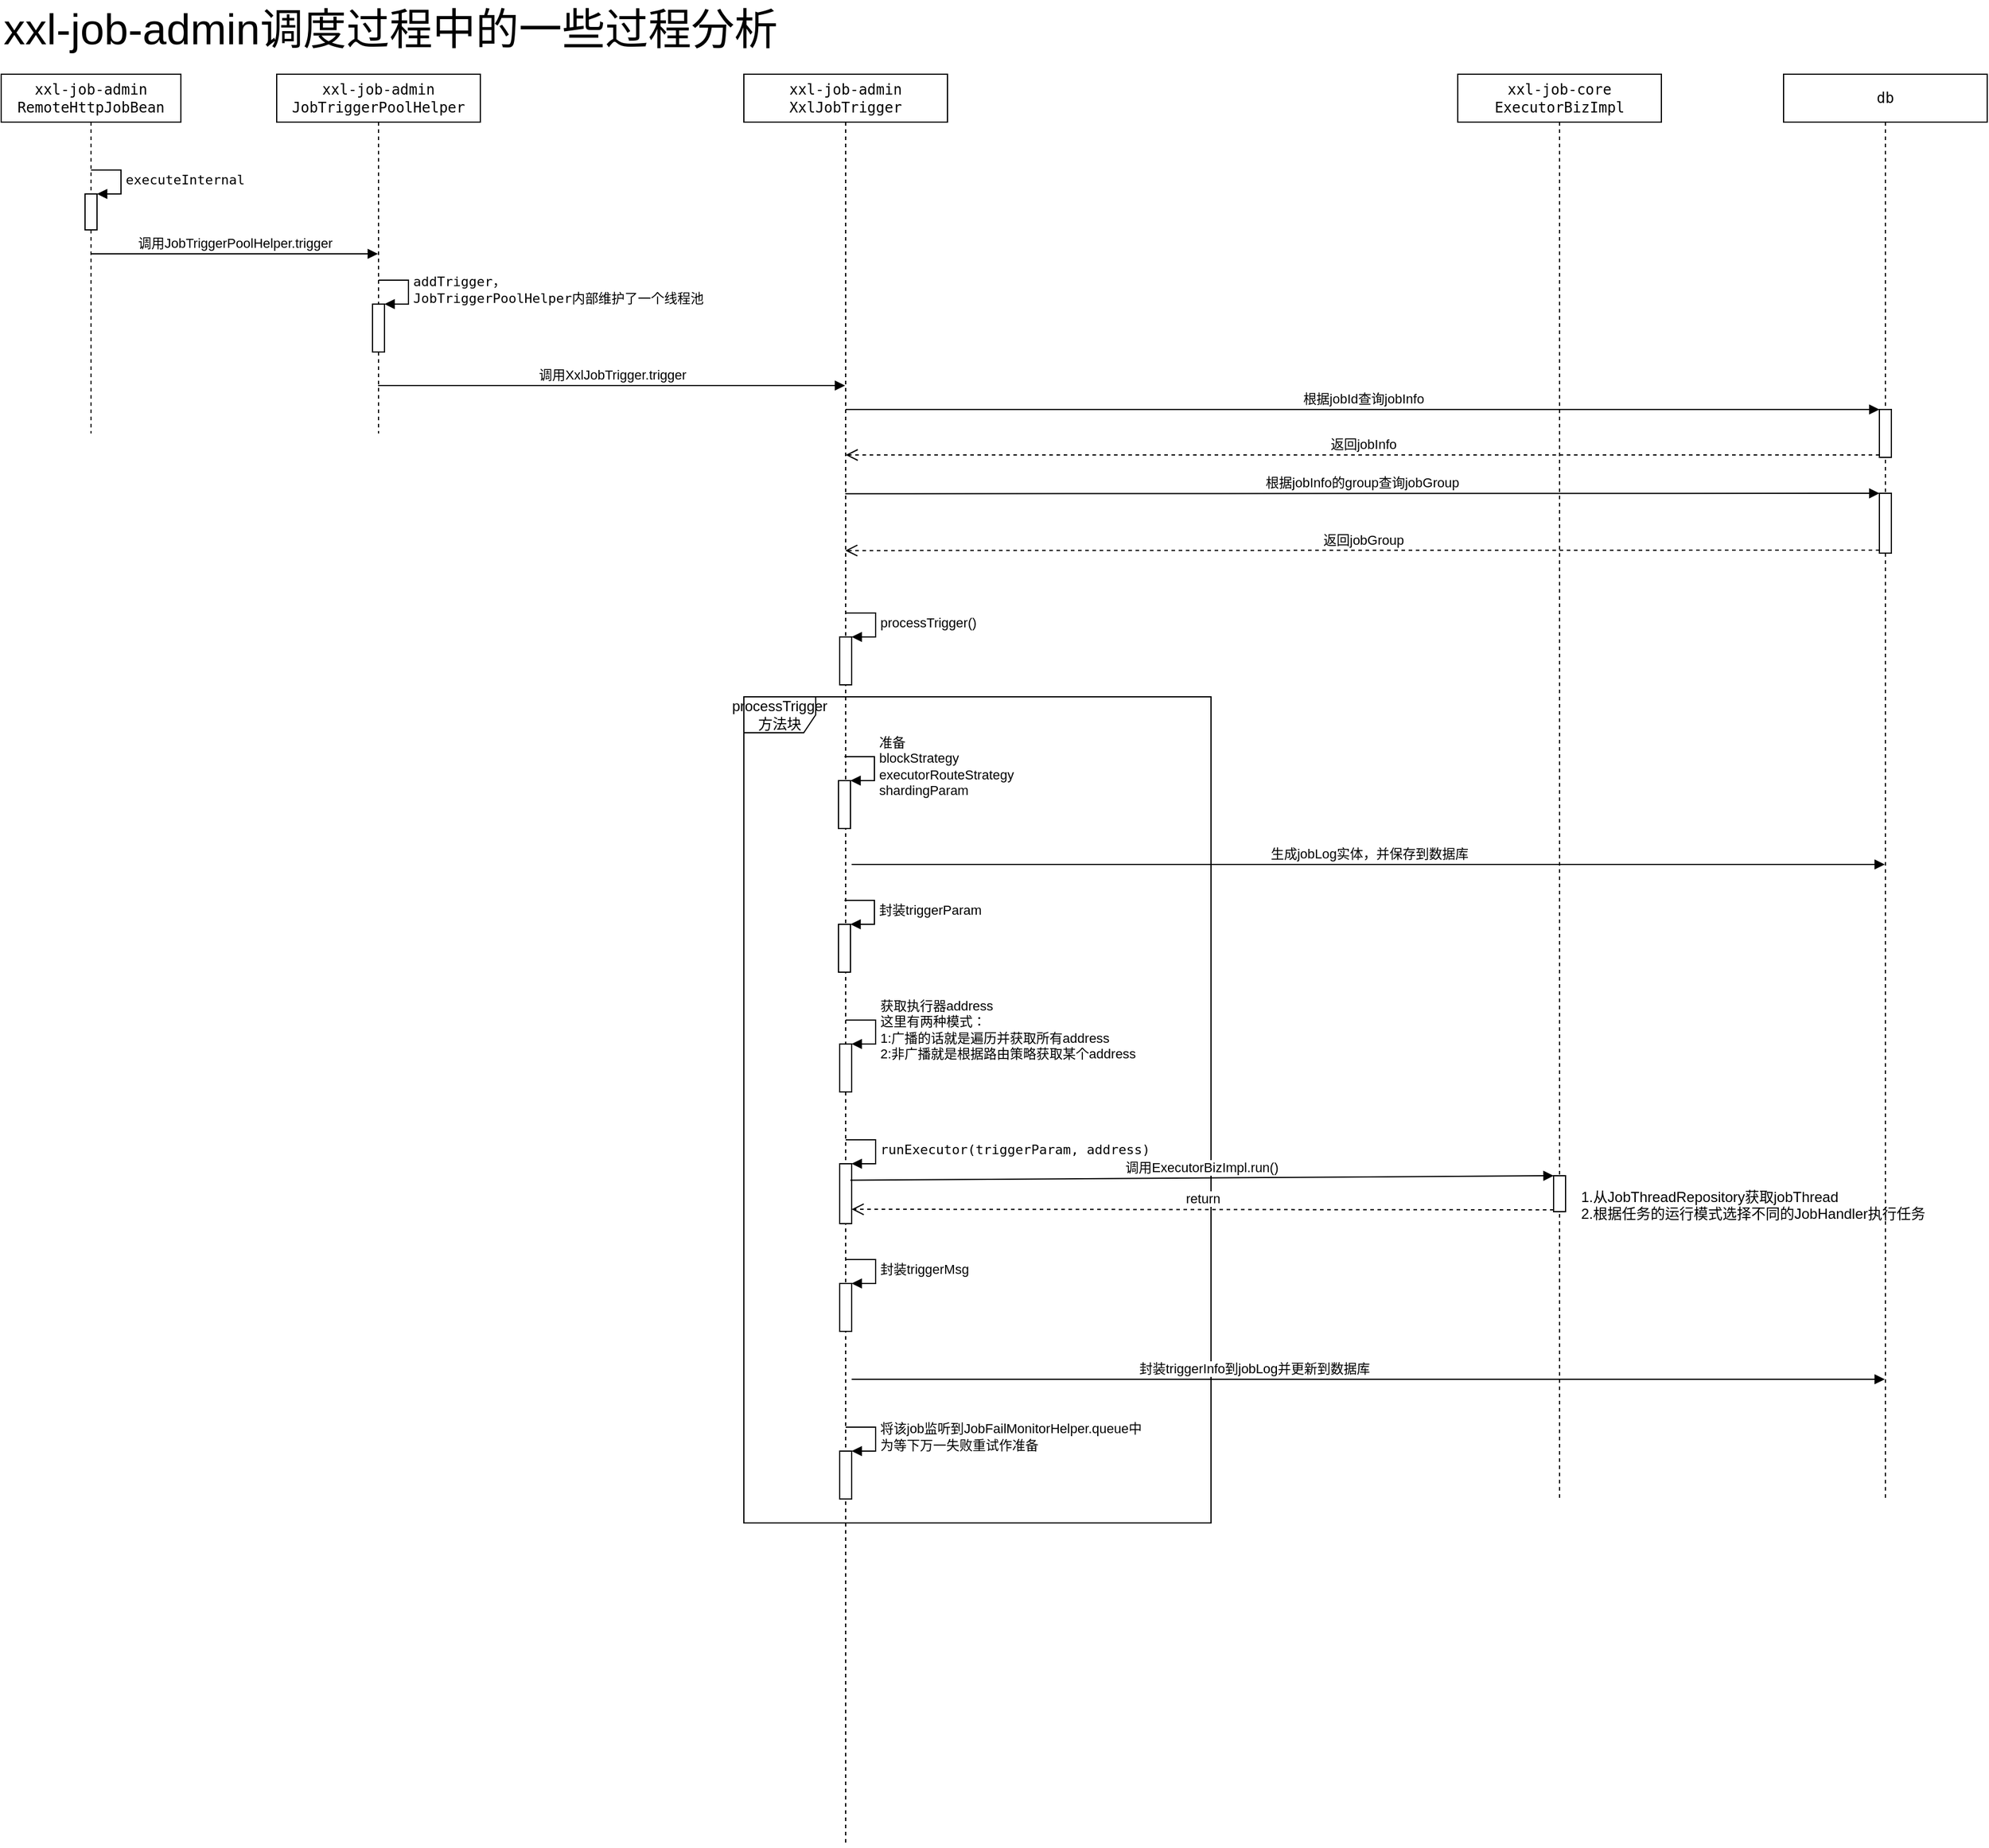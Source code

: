 <mxfile version="10.6.9" type="github"><diagram id="KQQdMnZN2D61zeEHOZfr" name="Page-1"><mxGraphModel dx="1174" dy="499" grid="1" gridSize="10" guides="1" tooltips="1" connect="1" arrows="1" fold="1" page="1" pageScale="1" pageWidth="2339" pageHeight="3300" math="0" shadow="0"><root><mxCell id="0"/><mxCell id="1" parent="0"/><mxCell id="pbkiECjCh0VwhH96AzXr-1" value="&lt;pre&gt;xxl-job-admin&lt;br/&gt;RemoteHttpJobBean&lt;/pre&gt;" style="shape=umlLifeline;perimeter=lifelinePerimeter;whiteSpace=wrap;html=1;container=1;collapsible=0;recursiveResize=0;outlineConnect=0;" parent="1" vertex="1"><mxGeometry x="130" y="100" width="150" height="300" as="geometry"/></mxCell><mxCell id="pbkiECjCh0VwhH96AzXr-5" value="" style="html=1;points=[];perimeter=orthogonalPerimeter;" parent="pbkiECjCh0VwhH96AzXr-1" vertex="1"><mxGeometry x="70" y="100" width="10" height="30" as="geometry"/></mxCell><mxCell id="pbkiECjCh0VwhH96AzXr-6" value="&lt;pre&gt;executeInternal&lt;/pre&gt;" style="edgeStyle=orthogonalEdgeStyle;html=1;align=left;spacingLeft=2;endArrow=block;rounded=0;entryX=1;entryY=0;" parent="pbkiECjCh0VwhH96AzXr-1" target="pbkiECjCh0VwhH96AzXr-5" edge="1"><mxGeometry relative="1" as="geometry"><mxPoint x="75" y="80" as="sourcePoint"/><Array as="points"><mxPoint x="100" y="80"/></Array></mxGeometry></mxCell><mxCell id="pbkiECjCh0VwhH96AzXr-2" value="&lt;pre&gt;&lt;pre&gt;xxl-job-admin&lt;br/&gt;JobTriggerPoolHelper&lt;/pre&gt;&lt;/pre&gt;" style="shape=umlLifeline;perimeter=lifelinePerimeter;whiteSpace=wrap;html=1;container=1;collapsible=0;recursiveResize=0;outlineConnect=0;" parent="1" vertex="1"><mxGeometry x="360" y="100" width="170" height="300" as="geometry"/></mxCell><mxCell id="pbkiECjCh0VwhH96AzXr-8" value="" style="html=1;points=[];perimeter=orthogonalPerimeter;" parent="pbkiECjCh0VwhH96AzXr-2" vertex="1"><mxGeometry x="80" y="192" width="10" height="40" as="geometry"/></mxCell><mxCell id="pbkiECjCh0VwhH96AzXr-9" value="&lt;pre&gt;addTrigger，&lt;br/&gt;JobTriggerPoolHelper内部维护了一个线程池&lt;/pre&gt;" style="edgeStyle=orthogonalEdgeStyle;html=1;align=left;spacingLeft=2;endArrow=block;rounded=0;entryX=1;entryY=0;" parent="pbkiECjCh0VwhH96AzXr-2" target="pbkiECjCh0VwhH96AzXr-8" edge="1"><mxGeometry relative="1" as="geometry"><mxPoint x="85" y="172" as="sourcePoint"/><Array as="points"><mxPoint x="110" y="172"/></Array></mxGeometry></mxCell><mxCell id="pbkiECjCh0VwhH96AzXr-10" value="&lt;pre&gt;&lt;pre&gt;&lt;pre&gt;xxl-job-admin&lt;br/&gt;XxlJobTrigger&lt;/pre&gt;&lt;/pre&gt;&lt;/pre&gt;" style="shape=umlLifeline;perimeter=lifelinePerimeter;whiteSpace=wrap;html=1;container=1;collapsible=0;recursiveResize=0;outlineConnect=0;" parent="1" vertex="1"><mxGeometry x="750" y="100" width="170" height="1480" as="geometry"/></mxCell><mxCell id="pbkiECjCh0VwhH96AzXr-25" value="" style="html=1;points=[];perimeter=orthogonalPerimeter;" parent="pbkiECjCh0VwhH96AzXr-10" vertex="1"><mxGeometry x="80" y="470" width="10" height="40" as="geometry"/></mxCell><mxCell id="pbkiECjCh0VwhH96AzXr-26" value="processTrigger()" style="edgeStyle=orthogonalEdgeStyle;html=1;align=left;spacingLeft=2;endArrow=block;rounded=0;entryX=1;entryY=0;" parent="pbkiECjCh0VwhH96AzXr-10" target="pbkiECjCh0VwhH96AzXr-25" edge="1"><mxGeometry relative="1" as="geometry"><mxPoint x="85" y="450" as="sourcePoint"/><Array as="points"><mxPoint x="110" y="450"/></Array></mxGeometry></mxCell><mxCell id="pbkiECjCh0VwhH96AzXr-16" value="&lt;pre&gt;&lt;pre&gt;&lt;pre&gt;db&lt;/pre&gt;&lt;/pre&gt;&lt;/pre&gt;" style="shape=umlLifeline;perimeter=lifelinePerimeter;whiteSpace=wrap;html=1;container=1;collapsible=0;recursiveResize=0;outlineConnect=0;" parent="1" vertex="1"><mxGeometry x="1618" y="100" width="170" height="1190" as="geometry"/></mxCell><mxCell id="pbkiECjCh0VwhH96AzXr-19" value="" style="html=1;points=[];perimeter=orthogonalPerimeter;" parent="pbkiECjCh0VwhH96AzXr-16" vertex="1"><mxGeometry x="80" y="280" width="10" height="40" as="geometry"/></mxCell><mxCell id="pbkiECjCh0VwhH96AzXr-22" value="" style="html=1;points=[];perimeter=orthogonalPerimeter;" parent="pbkiECjCh0VwhH96AzXr-16" vertex="1"><mxGeometry x="80" y="350" width="10" height="50" as="geometry"/></mxCell><mxCell id="lC7cVVC9PzUpXBH5xMhW-1" value="&lt;pre&gt;&lt;pre&gt;&lt;pre&gt;xxl-job-core&lt;br/&gt;ExecutorBizImpl&lt;/pre&gt;&lt;/pre&gt;&lt;/pre&gt;" style="shape=umlLifeline;perimeter=lifelinePerimeter;whiteSpace=wrap;html=1;container=1;collapsible=0;recursiveResize=0;outlineConnect=0;" vertex="1" parent="1"><mxGeometry x="1346" y="100" width="170" height="1190" as="geometry"/></mxCell><mxCell id="lC7cVVC9PzUpXBH5xMhW-5" value="" style="html=1;points=[];perimeter=orthogonalPerimeter;" vertex="1" parent="lC7cVVC9PzUpXBH5xMhW-1"><mxGeometry x="80" y="920" width="10" height="30" as="geometry"/></mxCell><mxCell id="pbkiECjCh0VwhH96AzXr-7" value="调用&lt;span&gt;JobTriggerPoolHelper.&lt;/span&gt;&lt;span&gt;trigger&lt;/span&gt;" style="html=1;verticalAlign=bottom;endArrow=block;" parent="1" source="pbkiECjCh0VwhH96AzXr-1" target="pbkiECjCh0VwhH96AzXr-2" edge="1"><mxGeometry width="80" relative="1" as="geometry"><mxPoint x="210" y="260" as="sourcePoint"/><mxPoint x="290" y="260" as="targetPoint"/></mxGeometry></mxCell><mxCell id="pbkiECjCh0VwhH96AzXr-14" value="&lt;font style=&quot;font-size: 36px&quot;&gt;xxl-job-admin调度过程中的一些过程分析&lt;/font&gt;" style="text;html=1;resizable=0;points=[];autosize=1;align=left;verticalAlign=top;spacingTop=-4;" parent="1" vertex="1"><mxGeometry x="130" y="38" width="660" height="20" as="geometry"/></mxCell><mxCell id="pbkiECjCh0VwhH96AzXr-15" value="调用&lt;span&gt;XxlJobTrigger.&lt;/span&gt;&lt;span&gt;trigger&lt;/span&gt;" style="html=1;verticalAlign=bottom;endArrow=block;" parent="1" edge="1"><mxGeometry width="80" relative="1" as="geometry"><mxPoint x="444.667" y="360" as="sourcePoint"/><mxPoint x="834.5" y="360" as="targetPoint"/></mxGeometry></mxCell><mxCell id="pbkiECjCh0VwhH96AzXr-20" value="根据jobId查询jobInfo" style="html=1;verticalAlign=bottom;endArrow=block;entryX=0;entryY=0;" parent="1" source="pbkiECjCh0VwhH96AzXr-10" target="pbkiECjCh0VwhH96AzXr-19" edge="1"><mxGeometry relative="1" as="geometry"><mxPoint x="1010" y="380" as="sourcePoint"/></mxGeometry></mxCell><mxCell id="pbkiECjCh0VwhH96AzXr-21" value="返回jobInfo" style="html=1;verticalAlign=bottom;endArrow=open;dashed=1;endSize=8;exitX=0;exitY=0.95;" parent="1" source="pbkiECjCh0VwhH96AzXr-19" target="pbkiECjCh0VwhH96AzXr-10" edge="1"><mxGeometry relative="1" as="geometry"><mxPoint x="1010" y="456" as="targetPoint"/></mxGeometry></mxCell><mxCell id="pbkiECjCh0VwhH96AzXr-24" value="返回jobGroup" style="html=1;verticalAlign=bottom;endArrow=open;dashed=1;endSize=8;exitX=0;exitY=0.95;" parent="1" source="pbkiECjCh0VwhH96AzXr-22" edge="1"><mxGeometry relative="1" as="geometry"><mxPoint x="834.667" y="497.833" as="targetPoint"/></mxGeometry></mxCell><mxCell id="pbkiECjCh0VwhH96AzXr-23" value="根据jobInfo的group查询jobGroup" style="html=1;verticalAlign=bottom;endArrow=block;entryX=0;entryY=0;" parent="1" target="pbkiECjCh0VwhH96AzXr-22" edge="1"><mxGeometry relative="1" as="geometry"><mxPoint x="834.667" y="450.333" as="sourcePoint"/></mxGeometry></mxCell><mxCell id="pbkiECjCh0VwhH96AzXr-28" value="processTrigger&lt;br&gt;方法块" style="shape=umlFrame;whiteSpace=wrap;html=1;" parent="1" vertex="1"><mxGeometry x="750" y="620" width="390" height="690" as="geometry"/></mxCell><mxCell id="pbkiECjCh0VwhH96AzXr-29" value="" style="html=1;points=[];perimeter=orthogonalPerimeter;" parent="1" vertex="1"><mxGeometry x="829" y="690" width="10" height="40" as="geometry"/></mxCell><mxCell id="pbkiECjCh0VwhH96AzXr-30" value="准备&lt;br&gt;&lt;span&gt;blockStrategy&lt;br&gt;&lt;/span&gt;executorRouteStrategy&lt;br&gt;shardingParam&lt;br&gt;" style="edgeStyle=orthogonalEdgeStyle;html=1;align=left;spacingLeft=2;endArrow=block;rounded=0;entryX=1;entryY=0;" parent="1" target="pbkiECjCh0VwhH96AzXr-29" edge="1"><mxGeometry relative="1" as="geometry"><mxPoint x="834" y="670" as="sourcePoint"/><Array as="points"><mxPoint x="859" y="670"/></Array></mxGeometry></mxCell><mxCell id="pbkiECjCh0VwhH96AzXr-31" value="生成jobLog实体，并保存到数据库" style="html=1;verticalAlign=bottom;endArrow=block;" parent="1" target="pbkiECjCh0VwhH96AzXr-16" edge="1"><mxGeometry width="80" relative="1" as="geometry"><mxPoint x="840" y="760" as="sourcePoint"/><mxPoint x="920" y="760" as="targetPoint"/></mxGeometry></mxCell><mxCell id="pbkiECjCh0VwhH96AzXr-32" value="" style="html=1;points=[];perimeter=orthogonalPerimeter;" parent="1" vertex="1"><mxGeometry x="829" y="810" width="10" height="40" as="geometry"/></mxCell><mxCell id="pbkiECjCh0VwhH96AzXr-33" value="封装triggerParam" style="edgeStyle=orthogonalEdgeStyle;html=1;align=left;spacingLeft=2;endArrow=block;rounded=0;entryX=1;entryY=0;" parent="1" target="pbkiECjCh0VwhH96AzXr-32" edge="1"><mxGeometry relative="1" as="geometry"><mxPoint x="834" y="790" as="sourcePoint"/><Array as="points"><mxPoint x="859" y="790"/></Array></mxGeometry></mxCell><mxCell id="pbkiECjCh0VwhH96AzXr-34" value="" style="html=1;points=[];perimeter=orthogonalPerimeter;" parent="1" vertex="1"><mxGeometry x="830" y="910" width="10" height="40" as="geometry"/></mxCell><mxCell id="pbkiECjCh0VwhH96AzXr-35" value="获取执行器address&lt;br&gt;这里有两种模式：&lt;br&gt;1:广播的话就是遍历并获取所有address&lt;br&gt;2:非广播就是根据路由策略获取某个address&lt;br&gt;" style="edgeStyle=orthogonalEdgeStyle;html=1;align=left;spacingLeft=2;endArrow=block;rounded=0;entryX=1;entryY=0;" parent="1" target="pbkiECjCh0VwhH96AzXr-34" edge="1"><mxGeometry relative="1" as="geometry"><mxPoint x="835" y="890" as="sourcePoint"/><Array as="points"><mxPoint x="860" y="890"/></Array></mxGeometry></mxCell><mxCell id="pbkiECjCh0VwhH96AzXr-36" value="" style="html=1;points=[];perimeter=orthogonalPerimeter;" parent="1" vertex="1"><mxGeometry x="830" y="1010" width="10" height="50" as="geometry"/></mxCell><mxCell id="pbkiECjCh0VwhH96AzXr-37" value="&lt;pre&gt;&lt;span&gt;runExecutor&lt;/span&gt;(triggerParam, address)&lt;/pre&gt;" style="edgeStyle=orthogonalEdgeStyle;html=1;align=left;spacingLeft=2;endArrow=block;rounded=0;entryX=1;entryY=0;" parent="1" target="pbkiECjCh0VwhH96AzXr-36" edge="1"><mxGeometry relative="1" as="geometry"><mxPoint x="835" y="990" as="sourcePoint"/><Array as="points"><mxPoint x="860" y="990"/></Array></mxGeometry></mxCell><mxCell id="pbkiECjCh0VwhH96AzXr-38" value="" style="html=1;points=[];perimeter=orthogonalPerimeter;" parent="1" vertex="1"><mxGeometry x="830" y="1110" width="10" height="40" as="geometry"/></mxCell><mxCell id="pbkiECjCh0VwhH96AzXr-39" value="封装triggerMsg" style="edgeStyle=orthogonalEdgeStyle;html=1;align=left;spacingLeft=2;endArrow=block;rounded=0;entryX=1;entryY=0;" parent="1" target="pbkiECjCh0VwhH96AzXr-38" edge="1"><mxGeometry relative="1" as="geometry"><mxPoint x="835" y="1090" as="sourcePoint"/><Array as="points"><mxPoint x="860" y="1090"/></Array></mxGeometry></mxCell><mxCell id="pbkiECjCh0VwhH96AzXr-42" value="封装triggerInfo到jobLog并更新到数据库" style="html=1;verticalAlign=bottom;endArrow=block;" parent="1" target="pbkiECjCh0VwhH96AzXr-16" edge="1"><mxGeometry x="-0.221" width="80" relative="1" as="geometry"><mxPoint x="840" y="1190" as="sourcePoint"/><mxPoint x="920" y="1190" as="targetPoint"/><mxPoint as="offset"/></mxGeometry></mxCell><mxCell id="pbkiECjCh0VwhH96AzXr-43" value="" style="html=1;points=[];perimeter=orthogonalPerimeter;" parent="1" vertex="1"><mxGeometry x="830" y="1250" width="10" height="40" as="geometry"/></mxCell><mxCell id="pbkiECjCh0VwhH96AzXr-44" value="将该job监听到&lt;span&gt;JobFailMonitorHelper.queue中&lt;br&gt;为等下万一失败重试作准备&lt;br&gt;&lt;/span&gt;" style="edgeStyle=orthogonalEdgeStyle;html=1;align=left;spacingLeft=2;endArrow=block;rounded=0;entryX=1;entryY=0;" parent="1" target="pbkiECjCh0VwhH96AzXr-43" edge="1"><mxGeometry relative="1" as="geometry"><mxPoint x="835" y="1230" as="sourcePoint"/><Array as="points"><mxPoint x="860" y="1230"/></Array></mxGeometry></mxCell><mxCell id="lC7cVVC9PzUpXBH5xMhW-6" value="调用ExecutorBizImpl.run()" style="html=1;verticalAlign=bottom;endArrow=block;entryX=0;entryY=0;exitX=0.894;exitY=0.275;exitDx=0;exitDy=0;exitPerimeter=0;" edge="1" target="lC7cVVC9PzUpXBH5xMhW-5" parent="1" source="pbkiECjCh0VwhH96AzXr-36"><mxGeometry relative="1" as="geometry"><mxPoint x="1356" y="1020" as="sourcePoint"/></mxGeometry></mxCell><mxCell id="lC7cVVC9PzUpXBH5xMhW-7" value="return" style="html=1;verticalAlign=bottom;endArrow=open;dashed=1;endSize=8;exitX=0;exitY=0.95;" edge="1" source="lC7cVVC9PzUpXBH5xMhW-5" parent="1"><mxGeometry relative="1" as="geometry"><mxPoint x="840" y="1048" as="targetPoint"/></mxGeometry></mxCell><mxCell id="lC7cVVC9PzUpXBH5xMhW-8" value="1.从&lt;span&gt;JobThreadRepository获取jobThread&lt;br&gt;2.根据任务的运行模式选择不同的JobHandler执行任务&lt;br&gt;&lt;/span&gt;" style="text;html=1;resizable=0;points=[];autosize=1;align=left;verticalAlign=top;spacingTop=-4;" vertex="1" parent="1"><mxGeometry x="1447" y="1028" width="300" height="30" as="geometry"/></mxCell></root></mxGraphModel></diagram></mxfile>